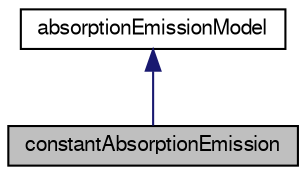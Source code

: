 digraph "constantAbsorptionEmission"
{
  bgcolor="transparent";
  edge [fontname="FreeSans",fontsize="10",labelfontname="FreeSans",labelfontsize="10"];
  node [fontname="FreeSans",fontsize="10",shape=record];
  Node0 [label="constantAbsorptionEmission",height=0.2,width=0.4,color="black", fillcolor="grey75", style="filled", fontcolor="black"];
  Node1 -> Node0 [dir="back",color="midnightblue",fontsize="10",style="solid",fontname="FreeSans"];
  Node1 [label="absorptionEmissionModel",height=0.2,width=0.4,color="black",URL="$a30050.html",tooltip="Model to supply absorption and emission coefficients for radiation modelling. "];
}
